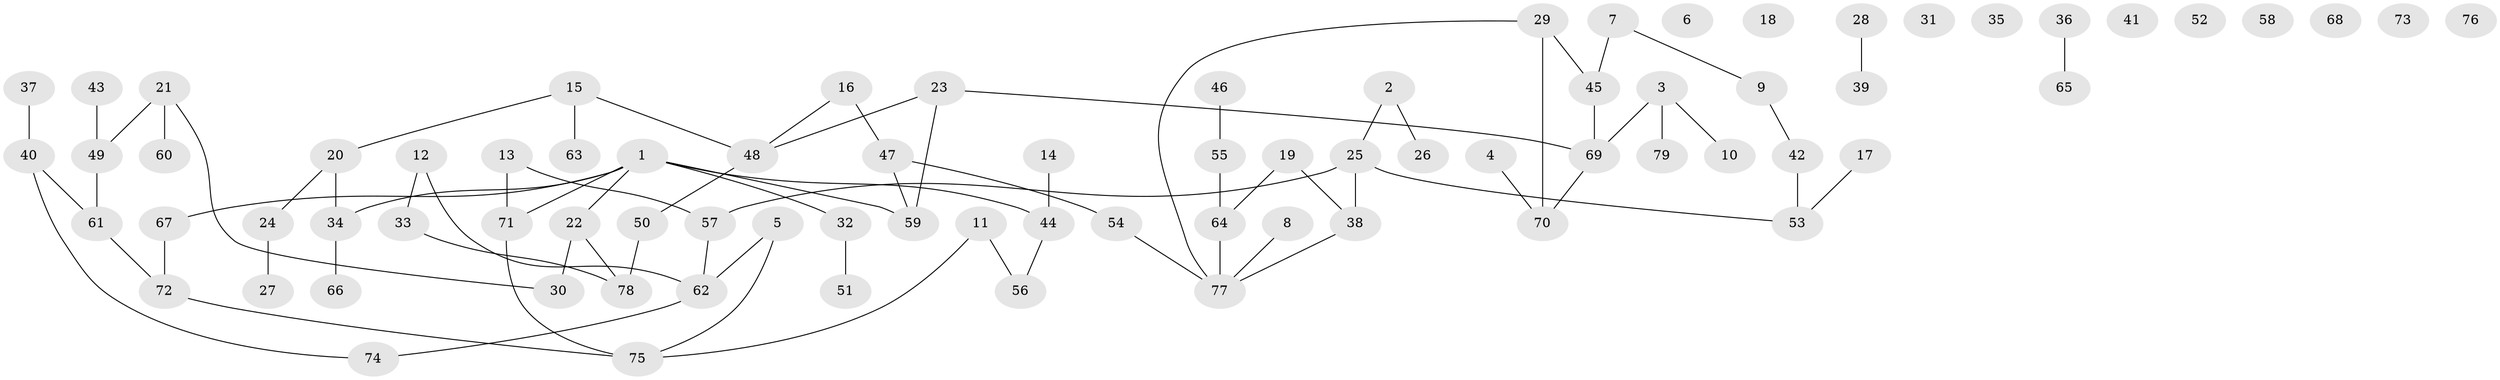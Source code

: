 // Generated by graph-tools (version 1.1) at 2025/00/03/09/25 03:00:50]
// undirected, 79 vertices, 80 edges
graph export_dot {
graph [start="1"]
  node [color=gray90,style=filled];
  1;
  2;
  3;
  4;
  5;
  6;
  7;
  8;
  9;
  10;
  11;
  12;
  13;
  14;
  15;
  16;
  17;
  18;
  19;
  20;
  21;
  22;
  23;
  24;
  25;
  26;
  27;
  28;
  29;
  30;
  31;
  32;
  33;
  34;
  35;
  36;
  37;
  38;
  39;
  40;
  41;
  42;
  43;
  44;
  45;
  46;
  47;
  48;
  49;
  50;
  51;
  52;
  53;
  54;
  55;
  56;
  57;
  58;
  59;
  60;
  61;
  62;
  63;
  64;
  65;
  66;
  67;
  68;
  69;
  70;
  71;
  72;
  73;
  74;
  75;
  76;
  77;
  78;
  79;
  1 -- 22;
  1 -- 32;
  1 -- 34;
  1 -- 44;
  1 -- 59;
  1 -- 67;
  1 -- 71;
  2 -- 25;
  2 -- 26;
  3 -- 10;
  3 -- 69;
  3 -- 79;
  4 -- 70;
  5 -- 62;
  5 -- 75;
  7 -- 9;
  7 -- 45;
  8 -- 77;
  9 -- 42;
  11 -- 56;
  11 -- 75;
  12 -- 33;
  12 -- 62;
  13 -- 57;
  13 -- 71;
  14 -- 44;
  15 -- 20;
  15 -- 48;
  15 -- 63;
  16 -- 47;
  16 -- 48;
  17 -- 53;
  19 -- 38;
  19 -- 64;
  20 -- 24;
  20 -- 34;
  21 -- 30;
  21 -- 49;
  21 -- 60;
  22 -- 30;
  22 -- 78;
  23 -- 48;
  23 -- 59;
  23 -- 69;
  24 -- 27;
  25 -- 38;
  25 -- 53;
  25 -- 57;
  28 -- 39;
  29 -- 45;
  29 -- 70;
  29 -- 77;
  32 -- 51;
  33 -- 78;
  34 -- 66;
  36 -- 65;
  37 -- 40;
  38 -- 77;
  40 -- 61;
  40 -- 74;
  42 -- 53;
  43 -- 49;
  44 -- 56;
  45 -- 69;
  46 -- 55;
  47 -- 54;
  47 -- 59;
  48 -- 50;
  49 -- 61;
  50 -- 78;
  54 -- 77;
  55 -- 64;
  57 -- 62;
  61 -- 72;
  62 -- 74;
  64 -- 77;
  67 -- 72;
  69 -- 70;
  71 -- 75;
  72 -- 75;
}
